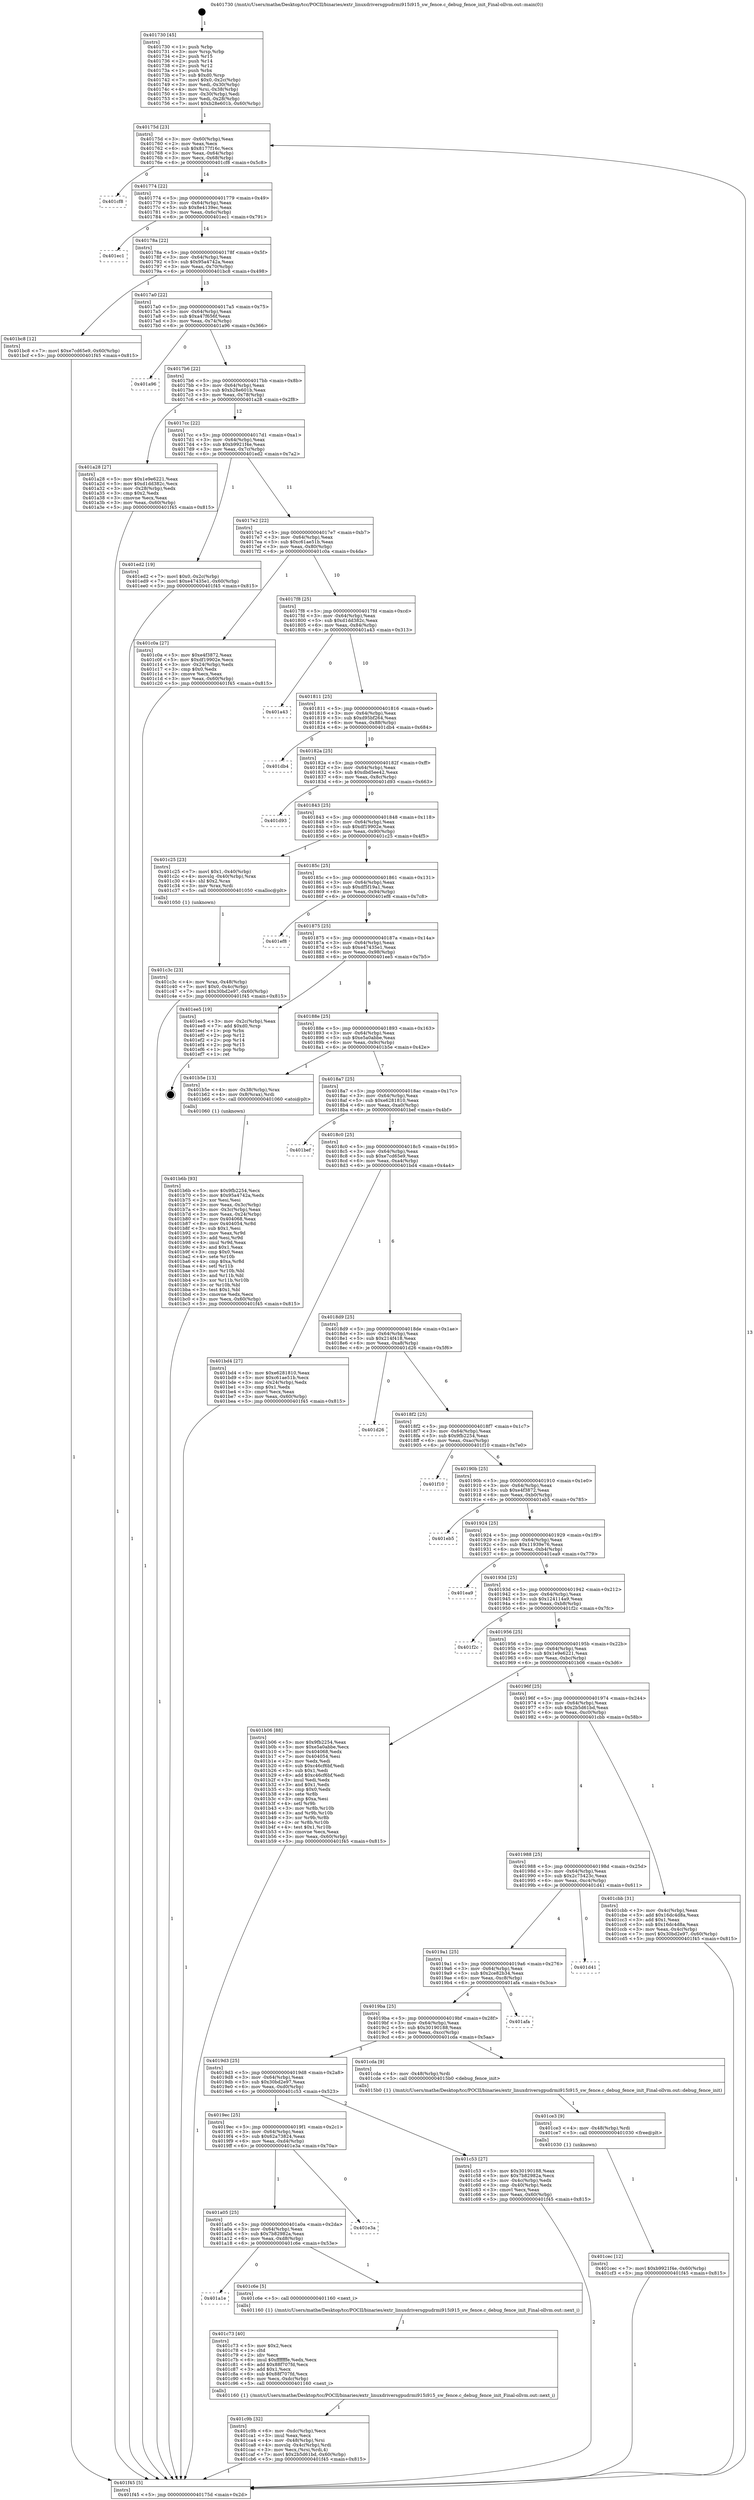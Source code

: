 digraph "0x401730" {
  label = "0x401730 (/mnt/c/Users/mathe/Desktop/tcc/POCII/binaries/extr_linuxdriversgpudrmi915i915_sw_fence.c_debug_fence_init_Final-ollvm.out::main(0))"
  labelloc = "t"
  node[shape=record]

  Entry [label="",width=0.3,height=0.3,shape=circle,fillcolor=black,style=filled]
  "0x40175d" [label="{
     0x40175d [23]\l
     | [instrs]\l
     &nbsp;&nbsp;0x40175d \<+3\>: mov -0x60(%rbp),%eax\l
     &nbsp;&nbsp;0x401760 \<+2\>: mov %eax,%ecx\l
     &nbsp;&nbsp;0x401762 \<+6\>: sub $0x8177f16c,%ecx\l
     &nbsp;&nbsp;0x401768 \<+3\>: mov %eax,-0x64(%rbp)\l
     &nbsp;&nbsp;0x40176b \<+3\>: mov %ecx,-0x68(%rbp)\l
     &nbsp;&nbsp;0x40176e \<+6\>: je 0000000000401cf8 \<main+0x5c8\>\l
  }"]
  "0x401cf8" [label="{
     0x401cf8\l
  }", style=dashed]
  "0x401774" [label="{
     0x401774 [22]\l
     | [instrs]\l
     &nbsp;&nbsp;0x401774 \<+5\>: jmp 0000000000401779 \<main+0x49\>\l
     &nbsp;&nbsp;0x401779 \<+3\>: mov -0x64(%rbp),%eax\l
     &nbsp;&nbsp;0x40177c \<+5\>: sub $0x8e4139ec,%eax\l
     &nbsp;&nbsp;0x401781 \<+3\>: mov %eax,-0x6c(%rbp)\l
     &nbsp;&nbsp;0x401784 \<+6\>: je 0000000000401ec1 \<main+0x791\>\l
  }"]
  Exit [label="",width=0.3,height=0.3,shape=circle,fillcolor=black,style=filled,peripheries=2]
  "0x401ec1" [label="{
     0x401ec1\l
  }", style=dashed]
  "0x40178a" [label="{
     0x40178a [22]\l
     | [instrs]\l
     &nbsp;&nbsp;0x40178a \<+5\>: jmp 000000000040178f \<main+0x5f\>\l
     &nbsp;&nbsp;0x40178f \<+3\>: mov -0x64(%rbp),%eax\l
     &nbsp;&nbsp;0x401792 \<+5\>: sub $0x95a4742a,%eax\l
     &nbsp;&nbsp;0x401797 \<+3\>: mov %eax,-0x70(%rbp)\l
     &nbsp;&nbsp;0x40179a \<+6\>: je 0000000000401bc8 \<main+0x498\>\l
  }"]
  "0x401cec" [label="{
     0x401cec [12]\l
     | [instrs]\l
     &nbsp;&nbsp;0x401cec \<+7\>: movl $0xb9921f4e,-0x60(%rbp)\l
     &nbsp;&nbsp;0x401cf3 \<+5\>: jmp 0000000000401f45 \<main+0x815\>\l
  }"]
  "0x401bc8" [label="{
     0x401bc8 [12]\l
     | [instrs]\l
     &nbsp;&nbsp;0x401bc8 \<+7\>: movl $0xe7cd65e9,-0x60(%rbp)\l
     &nbsp;&nbsp;0x401bcf \<+5\>: jmp 0000000000401f45 \<main+0x815\>\l
  }"]
  "0x4017a0" [label="{
     0x4017a0 [22]\l
     | [instrs]\l
     &nbsp;&nbsp;0x4017a0 \<+5\>: jmp 00000000004017a5 \<main+0x75\>\l
     &nbsp;&nbsp;0x4017a5 \<+3\>: mov -0x64(%rbp),%eax\l
     &nbsp;&nbsp;0x4017a8 \<+5\>: sub $0xa47f656f,%eax\l
     &nbsp;&nbsp;0x4017ad \<+3\>: mov %eax,-0x74(%rbp)\l
     &nbsp;&nbsp;0x4017b0 \<+6\>: je 0000000000401a96 \<main+0x366\>\l
  }"]
  "0x401ce3" [label="{
     0x401ce3 [9]\l
     | [instrs]\l
     &nbsp;&nbsp;0x401ce3 \<+4\>: mov -0x48(%rbp),%rdi\l
     &nbsp;&nbsp;0x401ce7 \<+5\>: call 0000000000401030 \<free@plt\>\l
     | [calls]\l
     &nbsp;&nbsp;0x401030 \{1\} (unknown)\l
  }"]
  "0x401a96" [label="{
     0x401a96\l
  }", style=dashed]
  "0x4017b6" [label="{
     0x4017b6 [22]\l
     | [instrs]\l
     &nbsp;&nbsp;0x4017b6 \<+5\>: jmp 00000000004017bb \<main+0x8b\>\l
     &nbsp;&nbsp;0x4017bb \<+3\>: mov -0x64(%rbp),%eax\l
     &nbsp;&nbsp;0x4017be \<+5\>: sub $0xb28e601b,%eax\l
     &nbsp;&nbsp;0x4017c3 \<+3\>: mov %eax,-0x78(%rbp)\l
     &nbsp;&nbsp;0x4017c6 \<+6\>: je 0000000000401a28 \<main+0x2f8\>\l
  }"]
  "0x401c9b" [label="{
     0x401c9b [32]\l
     | [instrs]\l
     &nbsp;&nbsp;0x401c9b \<+6\>: mov -0xdc(%rbp),%ecx\l
     &nbsp;&nbsp;0x401ca1 \<+3\>: imul %eax,%ecx\l
     &nbsp;&nbsp;0x401ca4 \<+4\>: mov -0x48(%rbp),%rsi\l
     &nbsp;&nbsp;0x401ca8 \<+4\>: movslq -0x4c(%rbp),%rdi\l
     &nbsp;&nbsp;0x401cac \<+3\>: mov %ecx,(%rsi,%rdi,4)\l
     &nbsp;&nbsp;0x401caf \<+7\>: movl $0x2b5d61bd,-0x60(%rbp)\l
     &nbsp;&nbsp;0x401cb6 \<+5\>: jmp 0000000000401f45 \<main+0x815\>\l
  }"]
  "0x401a28" [label="{
     0x401a28 [27]\l
     | [instrs]\l
     &nbsp;&nbsp;0x401a28 \<+5\>: mov $0x1e9e6221,%eax\l
     &nbsp;&nbsp;0x401a2d \<+5\>: mov $0xd1dd382c,%ecx\l
     &nbsp;&nbsp;0x401a32 \<+3\>: mov -0x28(%rbp),%edx\l
     &nbsp;&nbsp;0x401a35 \<+3\>: cmp $0x2,%edx\l
     &nbsp;&nbsp;0x401a38 \<+3\>: cmovne %ecx,%eax\l
     &nbsp;&nbsp;0x401a3b \<+3\>: mov %eax,-0x60(%rbp)\l
     &nbsp;&nbsp;0x401a3e \<+5\>: jmp 0000000000401f45 \<main+0x815\>\l
  }"]
  "0x4017cc" [label="{
     0x4017cc [22]\l
     | [instrs]\l
     &nbsp;&nbsp;0x4017cc \<+5\>: jmp 00000000004017d1 \<main+0xa1\>\l
     &nbsp;&nbsp;0x4017d1 \<+3\>: mov -0x64(%rbp),%eax\l
     &nbsp;&nbsp;0x4017d4 \<+5\>: sub $0xb9921f4e,%eax\l
     &nbsp;&nbsp;0x4017d9 \<+3\>: mov %eax,-0x7c(%rbp)\l
     &nbsp;&nbsp;0x4017dc \<+6\>: je 0000000000401ed2 \<main+0x7a2\>\l
  }"]
  "0x401f45" [label="{
     0x401f45 [5]\l
     | [instrs]\l
     &nbsp;&nbsp;0x401f45 \<+5\>: jmp 000000000040175d \<main+0x2d\>\l
  }"]
  "0x401730" [label="{
     0x401730 [45]\l
     | [instrs]\l
     &nbsp;&nbsp;0x401730 \<+1\>: push %rbp\l
     &nbsp;&nbsp;0x401731 \<+3\>: mov %rsp,%rbp\l
     &nbsp;&nbsp;0x401734 \<+2\>: push %r15\l
     &nbsp;&nbsp;0x401736 \<+2\>: push %r14\l
     &nbsp;&nbsp;0x401738 \<+2\>: push %r12\l
     &nbsp;&nbsp;0x40173a \<+1\>: push %rbx\l
     &nbsp;&nbsp;0x40173b \<+7\>: sub $0xd0,%rsp\l
     &nbsp;&nbsp;0x401742 \<+7\>: movl $0x0,-0x2c(%rbp)\l
     &nbsp;&nbsp;0x401749 \<+3\>: mov %edi,-0x30(%rbp)\l
     &nbsp;&nbsp;0x40174c \<+4\>: mov %rsi,-0x38(%rbp)\l
     &nbsp;&nbsp;0x401750 \<+3\>: mov -0x30(%rbp),%edi\l
     &nbsp;&nbsp;0x401753 \<+3\>: mov %edi,-0x28(%rbp)\l
     &nbsp;&nbsp;0x401756 \<+7\>: movl $0xb28e601b,-0x60(%rbp)\l
  }"]
  "0x401c73" [label="{
     0x401c73 [40]\l
     | [instrs]\l
     &nbsp;&nbsp;0x401c73 \<+5\>: mov $0x2,%ecx\l
     &nbsp;&nbsp;0x401c78 \<+1\>: cltd\l
     &nbsp;&nbsp;0x401c79 \<+2\>: idiv %ecx\l
     &nbsp;&nbsp;0x401c7b \<+6\>: imul $0xfffffffe,%edx,%ecx\l
     &nbsp;&nbsp;0x401c81 \<+6\>: add $0x88f707fd,%ecx\l
     &nbsp;&nbsp;0x401c87 \<+3\>: add $0x1,%ecx\l
     &nbsp;&nbsp;0x401c8a \<+6\>: sub $0x88f707fd,%ecx\l
     &nbsp;&nbsp;0x401c90 \<+6\>: mov %ecx,-0xdc(%rbp)\l
     &nbsp;&nbsp;0x401c96 \<+5\>: call 0000000000401160 \<next_i\>\l
     | [calls]\l
     &nbsp;&nbsp;0x401160 \{1\} (/mnt/c/Users/mathe/Desktop/tcc/POCII/binaries/extr_linuxdriversgpudrmi915i915_sw_fence.c_debug_fence_init_Final-ollvm.out::next_i)\l
  }"]
  "0x401ed2" [label="{
     0x401ed2 [19]\l
     | [instrs]\l
     &nbsp;&nbsp;0x401ed2 \<+7\>: movl $0x0,-0x2c(%rbp)\l
     &nbsp;&nbsp;0x401ed9 \<+7\>: movl $0xe47435e1,-0x60(%rbp)\l
     &nbsp;&nbsp;0x401ee0 \<+5\>: jmp 0000000000401f45 \<main+0x815\>\l
  }"]
  "0x4017e2" [label="{
     0x4017e2 [22]\l
     | [instrs]\l
     &nbsp;&nbsp;0x4017e2 \<+5\>: jmp 00000000004017e7 \<main+0xb7\>\l
     &nbsp;&nbsp;0x4017e7 \<+3\>: mov -0x64(%rbp),%eax\l
     &nbsp;&nbsp;0x4017ea \<+5\>: sub $0xc61ae51b,%eax\l
     &nbsp;&nbsp;0x4017ef \<+3\>: mov %eax,-0x80(%rbp)\l
     &nbsp;&nbsp;0x4017f2 \<+6\>: je 0000000000401c0a \<main+0x4da\>\l
  }"]
  "0x401a1e" [label="{
     0x401a1e\l
  }", style=dashed]
  "0x401c0a" [label="{
     0x401c0a [27]\l
     | [instrs]\l
     &nbsp;&nbsp;0x401c0a \<+5\>: mov $0xe4f3872,%eax\l
     &nbsp;&nbsp;0x401c0f \<+5\>: mov $0xdf19902e,%ecx\l
     &nbsp;&nbsp;0x401c14 \<+3\>: mov -0x24(%rbp),%edx\l
     &nbsp;&nbsp;0x401c17 \<+3\>: cmp $0x0,%edx\l
     &nbsp;&nbsp;0x401c1a \<+3\>: cmove %ecx,%eax\l
     &nbsp;&nbsp;0x401c1d \<+3\>: mov %eax,-0x60(%rbp)\l
     &nbsp;&nbsp;0x401c20 \<+5\>: jmp 0000000000401f45 \<main+0x815\>\l
  }"]
  "0x4017f8" [label="{
     0x4017f8 [25]\l
     | [instrs]\l
     &nbsp;&nbsp;0x4017f8 \<+5\>: jmp 00000000004017fd \<main+0xcd\>\l
     &nbsp;&nbsp;0x4017fd \<+3\>: mov -0x64(%rbp),%eax\l
     &nbsp;&nbsp;0x401800 \<+5\>: sub $0xd1dd382c,%eax\l
     &nbsp;&nbsp;0x401805 \<+6\>: mov %eax,-0x84(%rbp)\l
     &nbsp;&nbsp;0x40180b \<+6\>: je 0000000000401a43 \<main+0x313\>\l
  }"]
  "0x401c6e" [label="{
     0x401c6e [5]\l
     | [instrs]\l
     &nbsp;&nbsp;0x401c6e \<+5\>: call 0000000000401160 \<next_i\>\l
     | [calls]\l
     &nbsp;&nbsp;0x401160 \{1\} (/mnt/c/Users/mathe/Desktop/tcc/POCII/binaries/extr_linuxdriversgpudrmi915i915_sw_fence.c_debug_fence_init_Final-ollvm.out::next_i)\l
  }"]
  "0x401a43" [label="{
     0x401a43\l
  }", style=dashed]
  "0x401811" [label="{
     0x401811 [25]\l
     | [instrs]\l
     &nbsp;&nbsp;0x401811 \<+5\>: jmp 0000000000401816 \<main+0xe6\>\l
     &nbsp;&nbsp;0x401816 \<+3\>: mov -0x64(%rbp),%eax\l
     &nbsp;&nbsp;0x401819 \<+5\>: sub $0xd95bf264,%eax\l
     &nbsp;&nbsp;0x40181e \<+6\>: mov %eax,-0x88(%rbp)\l
     &nbsp;&nbsp;0x401824 \<+6\>: je 0000000000401db4 \<main+0x684\>\l
  }"]
  "0x401a05" [label="{
     0x401a05 [25]\l
     | [instrs]\l
     &nbsp;&nbsp;0x401a05 \<+5\>: jmp 0000000000401a0a \<main+0x2da\>\l
     &nbsp;&nbsp;0x401a0a \<+3\>: mov -0x64(%rbp),%eax\l
     &nbsp;&nbsp;0x401a0d \<+5\>: sub $0x7b82982a,%eax\l
     &nbsp;&nbsp;0x401a12 \<+6\>: mov %eax,-0xd8(%rbp)\l
     &nbsp;&nbsp;0x401a18 \<+6\>: je 0000000000401c6e \<main+0x53e\>\l
  }"]
  "0x401db4" [label="{
     0x401db4\l
  }", style=dashed]
  "0x40182a" [label="{
     0x40182a [25]\l
     | [instrs]\l
     &nbsp;&nbsp;0x40182a \<+5\>: jmp 000000000040182f \<main+0xff\>\l
     &nbsp;&nbsp;0x40182f \<+3\>: mov -0x64(%rbp),%eax\l
     &nbsp;&nbsp;0x401832 \<+5\>: sub $0xdbd5ee42,%eax\l
     &nbsp;&nbsp;0x401837 \<+6\>: mov %eax,-0x8c(%rbp)\l
     &nbsp;&nbsp;0x40183d \<+6\>: je 0000000000401d93 \<main+0x663\>\l
  }"]
  "0x401e3a" [label="{
     0x401e3a\l
  }", style=dashed]
  "0x401d93" [label="{
     0x401d93\l
  }", style=dashed]
  "0x401843" [label="{
     0x401843 [25]\l
     | [instrs]\l
     &nbsp;&nbsp;0x401843 \<+5\>: jmp 0000000000401848 \<main+0x118\>\l
     &nbsp;&nbsp;0x401848 \<+3\>: mov -0x64(%rbp),%eax\l
     &nbsp;&nbsp;0x40184b \<+5\>: sub $0xdf19902e,%eax\l
     &nbsp;&nbsp;0x401850 \<+6\>: mov %eax,-0x90(%rbp)\l
     &nbsp;&nbsp;0x401856 \<+6\>: je 0000000000401c25 \<main+0x4f5\>\l
  }"]
  "0x4019ec" [label="{
     0x4019ec [25]\l
     | [instrs]\l
     &nbsp;&nbsp;0x4019ec \<+5\>: jmp 00000000004019f1 \<main+0x2c1\>\l
     &nbsp;&nbsp;0x4019f1 \<+3\>: mov -0x64(%rbp),%eax\l
     &nbsp;&nbsp;0x4019f4 \<+5\>: sub $0x62a73824,%eax\l
     &nbsp;&nbsp;0x4019f9 \<+6\>: mov %eax,-0xd4(%rbp)\l
     &nbsp;&nbsp;0x4019ff \<+6\>: je 0000000000401e3a \<main+0x70a\>\l
  }"]
  "0x401c25" [label="{
     0x401c25 [23]\l
     | [instrs]\l
     &nbsp;&nbsp;0x401c25 \<+7\>: movl $0x1,-0x40(%rbp)\l
     &nbsp;&nbsp;0x401c2c \<+4\>: movslq -0x40(%rbp),%rax\l
     &nbsp;&nbsp;0x401c30 \<+4\>: shl $0x2,%rax\l
     &nbsp;&nbsp;0x401c34 \<+3\>: mov %rax,%rdi\l
     &nbsp;&nbsp;0x401c37 \<+5\>: call 0000000000401050 \<malloc@plt\>\l
     | [calls]\l
     &nbsp;&nbsp;0x401050 \{1\} (unknown)\l
  }"]
  "0x40185c" [label="{
     0x40185c [25]\l
     | [instrs]\l
     &nbsp;&nbsp;0x40185c \<+5\>: jmp 0000000000401861 \<main+0x131\>\l
     &nbsp;&nbsp;0x401861 \<+3\>: mov -0x64(%rbp),%eax\l
     &nbsp;&nbsp;0x401864 \<+5\>: sub $0xdf5f19a1,%eax\l
     &nbsp;&nbsp;0x401869 \<+6\>: mov %eax,-0x94(%rbp)\l
     &nbsp;&nbsp;0x40186f \<+6\>: je 0000000000401ef8 \<main+0x7c8\>\l
  }"]
  "0x401c53" [label="{
     0x401c53 [27]\l
     | [instrs]\l
     &nbsp;&nbsp;0x401c53 \<+5\>: mov $0x30190188,%eax\l
     &nbsp;&nbsp;0x401c58 \<+5\>: mov $0x7b82982a,%ecx\l
     &nbsp;&nbsp;0x401c5d \<+3\>: mov -0x4c(%rbp),%edx\l
     &nbsp;&nbsp;0x401c60 \<+3\>: cmp -0x40(%rbp),%edx\l
     &nbsp;&nbsp;0x401c63 \<+3\>: cmovl %ecx,%eax\l
     &nbsp;&nbsp;0x401c66 \<+3\>: mov %eax,-0x60(%rbp)\l
     &nbsp;&nbsp;0x401c69 \<+5\>: jmp 0000000000401f45 \<main+0x815\>\l
  }"]
  "0x401ef8" [label="{
     0x401ef8\l
  }", style=dashed]
  "0x401875" [label="{
     0x401875 [25]\l
     | [instrs]\l
     &nbsp;&nbsp;0x401875 \<+5\>: jmp 000000000040187a \<main+0x14a\>\l
     &nbsp;&nbsp;0x40187a \<+3\>: mov -0x64(%rbp),%eax\l
     &nbsp;&nbsp;0x40187d \<+5\>: sub $0xe47435e1,%eax\l
     &nbsp;&nbsp;0x401882 \<+6\>: mov %eax,-0x98(%rbp)\l
     &nbsp;&nbsp;0x401888 \<+6\>: je 0000000000401ee5 \<main+0x7b5\>\l
  }"]
  "0x4019d3" [label="{
     0x4019d3 [25]\l
     | [instrs]\l
     &nbsp;&nbsp;0x4019d3 \<+5\>: jmp 00000000004019d8 \<main+0x2a8\>\l
     &nbsp;&nbsp;0x4019d8 \<+3\>: mov -0x64(%rbp),%eax\l
     &nbsp;&nbsp;0x4019db \<+5\>: sub $0x30bd2e97,%eax\l
     &nbsp;&nbsp;0x4019e0 \<+6\>: mov %eax,-0xd0(%rbp)\l
     &nbsp;&nbsp;0x4019e6 \<+6\>: je 0000000000401c53 \<main+0x523\>\l
  }"]
  "0x401ee5" [label="{
     0x401ee5 [19]\l
     | [instrs]\l
     &nbsp;&nbsp;0x401ee5 \<+3\>: mov -0x2c(%rbp),%eax\l
     &nbsp;&nbsp;0x401ee8 \<+7\>: add $0xd0,%rsp\l
     &nbsp;&nbsp;0x401eef \<+1\>: pop %rbx\l
     &nbsp;&nbsp;0x401ef0 \<+2\>: pop %r12\l
     &nbsp;&nbsp;0x401ef2 \<+2\>: pop %r14\l
     &nbsp;&nbsp;0x401ef4 \<+2\>: pop %r15\l
     &nbsp;&nbsp;0x401ef6 \<+1\>: pop %rbp\l
     &nbsp;&nbsp;0x401ef7 \<+1\>: ret\l
  }"]
  "0x40188e" [label="{
     0x40188e [25]\l
     | [instrs]\l
     &nbsp;&nbsp;0x40188e \<+5\>: jmp 0000000000401893 \<main+0x163\>\l
     &nbsp;&nbsp;0x401893 \<+3\>: mov -0x64(%rbp),%eax\l
     &nbsp;&nbsp;0x401896 \<+5\>: sub $0xe5a0abbe,%eax\l
     &nbsp;&nbsp;0x40189b \<+6\>: mov %eax,-0x9c(%rbp)\l
     &nbsp;&nbsp;0x4018a1 \<+6\>: je 0000000000401b5e \<main+0x42e\>\l
  }"]
  "0x401cda" [label="{
     0x401cda [9]\l
     | [instrs]\l
     &nbsp;&nbsp;0x401cda \<+4\>: mov -0x48(%rbp),%rdi\l
     &nbsp;&nbsp;0x401cde \<+5\>: call 00000000004015b0 \<debug_fence_init\>\l
     | [calls]\l
     &nbsp;&nbsp;0x4015b0 \{1\} (/mnt/c/Users/mathe/Desktop/tcc/POCII/binaries/extr_linuxdriversgpudrmi915i915_sw_fence.c_debug_fence_init_Final-ollvm.out::debug_fence_init)\l
  }"]
  "0x401b5e" [label="{
     0x401b5e [13]\l
     | [instrs]\l
     &nbsp;&nbsp;0x401b5e \<+4\>: mov -0x38(%rbp),%rax\l
     &nbsp;&nbsp;0x401b62 \<+4\>: mov 0x8(%rax),%rdi\l
     &nbsp;&nbsp;0x401b66 \<+5\>: call 0000000000401060 \<atoi@plt\>\l
     | [calls]\l
     &nbsp;&nbsp;0x401060 \{1\} (unknown)\l
  }"]
  "0x4018a7" [label="{
     0x4018a7 [25]\l
     | [instrs]\l
     &nbsp;&nbsp;0x4018a7 \<+5\>: jmp 00000000004018ac \<main+0x17c\>\l
     &nbsp;&nbsp;0x4018ac \<+3\>: mov -0x64(%rbp),%eax\l
     &nbsp;&nbsp;0x4018af \<+5\>: sub $0xe6281810,%eax\l
     &nbsp;&nbsp;0x4018b4 \<+6\>: mov %eax,-0xa0(%rbp)\l
     &nbsp;&nbsp;0x4018ba \<+6\>: je 0000000000401bef \<main+0x4bf\>\l
  }"]
  "0x4019ba" [label="{
     0x4019ba [25]\l
     | [instrs]\l
     &nbsp;&nbsp;0x4019ba \<+5\>: jmp 00000000004019bf \<main+0x28f\>\l
     &nbsp;&nbsp;0x4019bf \<+3\>: mov -0x64(%rbp),%eax\l
     &nbsp;&nbsp;0x4019c2 \<+5\>: sub $0x30190188,%eax\l
     &nbsp;&nbsp;0x4019c7 \<+6\>: mov %eax,-0xcc(%rbp)\l
     &nbsp;&nbsp;0x4019cd \<+6\>: je 0000000000401cda \<main+0x5aa\>\l
  }"]
  "0x401bef" [label="{
     0x401bef\l
  }", style=dashed]
  "0x4018c0" [label="{
     0x4018c0 [25]\l
     | [instrs]\l
     &nbsp;&nbsp;0x4018c0 \<+5\>: jmp 00000000004018c5 \<main+0x195\>\l
     &nbsp;&nbsp;0x4018c5 \<+3\>: mov -0x64(%rbp),%eax\l
     &nbsp;&nbsp;0x4018c8 \<+5\>: sub $0xe7cd65e9,%eax\l
     &nbsp;&nbsp;0x4018cd \<+6\>: mov %eax,-0xa4(%rbp)\l
     &nbsp;&nbsp;0x4018d3 \<+6\>: je 0000000000401bd4 \<main+0x4a4\>\l
  }"]
  "0x401afa" [label="{
     0x401afa\l
  }", style=dashed]
  "0x401bd4" [label="{
     0x401bd4 [27]\l
     | [instrs]\l
     &nbsp;&nbsp;0x401bd4 \<+5\>: mov $0xe6281810,%eax\l
     &nbsp;&nbsp;0x401bd9 \<+5\>: mov $0xc61ae51b,%ecx\l
     &nbsp;&nbsp;0x401bde \<+3\>: mov -0x24(%rbp),%edx\l
     &nbsp;&nbsp;0x401be1 \<+3\>: cmp $0x1,%edx\l
     &nbsp;&nbsp;0x401be4 \<+3\>: cmovl %ecx,%eax\l
     &nbsp;&nbsp;0x401be7 \<+3\>: mov %eax,-0x60(%rbp)\l
     &nbsp;&nbsp;0x401bea \<+5\>: jmp 0000000000401f45 \<main+0x815\>\l
  }"]
  "0x4018d9" [label="{
     0x4018d9 [25]\l
     | [instrs]\l
     &nbsp;&nbsp;0x4018d9 \<+5\>: jmp 00000000004018de \<main+0x1ae\>\l
     &nbsp;&nbsp;0x4018de \<+3\>: mov -0x64(%rbp),%eax\l
     &nbsp;&nbsp;0x4018e1 \<+5\>: sub $0x214f418,%eax\l
     &nbsp;&nbsp;0x4018e6 \<+6\>: mov %eax,-0xa8(%rbp)\l
     &nbsp;&nbsp;0x4018ec \<+6\>: je 0000000000401d26 \<main+0x5f6\>\l
  }"]
  "0x4019a1" [label="{
     0x4019a1 [25]\l
     | [instrs]\l
     &nbsp;&nbsp;0x4019a1 \<+5\>: jmp 00000000004019a6 \<main+0x276\>\l
     &nbsp;&nbsp;0x4019a6 \<+3\>: mov -0x64(%rbp),%eax\l
     &nbsp;&nbsp;0x4019a9 \<+5\>: sub $0x2ce82b34,%eax\l
     &nbsp;&nbsp;0x4019ae \<+6\>: mov %eax,-0xc8(%rbp)\l
     &nbsp;&nbsp;0x4019b4 \<+6\>: je 0000000000401afa \<main+0x3ca\>\l
  }"]
  "0x401d26" [label="{
     0x401d26\l
  }", style=dashed]
  "0x4018f2" [label="{
     0x4018f2 [25]\l
     | [instrs]\l
     &nbsp;&nbsp;0x4018f2 \<+5\>: jmp 00000000004018f7 \<main+0x1c7\>\l
     &nbsp;&nbsp;0x4018f7 \<+3\>: mov -0x64(%rbp),%eax\l
     &nbsp;&nbsp;0x4018fa \<+5\>: sub $0x9fb2254,%eax\l
     &nbsp;&nbsp;0x4018ff \<+6\>: mov %eax,-0xac(%rbp)\l
     &nbsp;&nbsp;0x401905 \<+6\>: je 0000000000401f10 \<main+0x7e0\>\l
  }"]
  "0x401d41" [label="{
     0x401d41\l
  }", style=dashed]
  "0x401f10" [label="{
     0x401f10\l
  }", style=dashed]
  "0x40190b" [label="{
     0x40190b [25]\l
     | [instrs]\l
     &nbsp;&nbsp;0x40190b \<+5\>: jmp 0000000000401910 \<main+0x1e0\>\l
     &nbsp;&nbsp;0x401910 \<+3\>: mov -0x64(%rbp),%eax\l
     &nbsp;&nbsp;0x401913 \<+5\>: sub $0xe4f3872,%eax\l
     &nbsp;&nbsp;0x401918 \<+6\>: mov %eax,-0xb0(%rbp)\l
     &nbsp;&nbsp;0x40191e \<+6\>: je 0000000000401eb5 \<main+0x785\>\l
  }"]
  "0x401988" [label="{
     0x401988 [25]\l
     | [instrs]\l
     &nbsp;&nbsp;0x401988 \<+5\>: jmp 000000000040198d \<main+0x25d\>\l
     &nbsp;&nbsp;0x40198d \<+3\>: mov -0x64(%rbp),%eax\l
     &nbsp;&nbsp;0x401990 \<+5\>: sub $0x2c75423c,%eax\l
     &nbsp;&nbsp;0x401995 \<+6\>: mov %eax,-0xc4(%rbp)\l
     &nbsp;&nbsp;0x40199b \<+6\>: je 0000000000401d41 \<main+0x611\>\l
  }"]
  "0x401eb5" [label="{
     0x401eb5\l
  }", style=dashed]
  "0x401924" [label="{
     0x401924 [25]\l
     | [instrs]\l
     &nbsp;&nbsp;0x401924 \<+5\>: jmp 0000000000401929 \<main+0x1f9\>\l
     &nbsp;&nbsp;0x401929 \<+3\>: mov -0x64(%rbp),%eax\l
     &nbsp;&nbsp;0x40192c \<+5\>: sub $0x11939e76,%eax\l
     &nbsp;&nbsp;0x401931 \<+6\>: mov %eax,-0xb4(%rbp)\l
     &nbsp;&nbsp;0x401937 \<+6\>: je 0000000000401ea9 \<main+0x779\>\l
  }"]
  "0x401cbb" [label="{
     0x401cbb [31]\l
     | [instrs]\l
     &nbsp;&nbsp;0x401cbb \<+3\>: mov -0x4c(%rbp),%eax\l
     &nbsp;&nbsp;0x401cbe \<+5\>: add $0x16dc4d8a,%eax\l
     &nbsp;&nbsp;0x401cc3 \<+3\>: add $0x1,%eax\l
     &nbsp;&nbsp;0x401cc6 \<+5\>: sub $0x16dc4d8a,%eax\l
     &nbsp;&nbsp;0x401ccb \<+3\>: mov %eax,-0x4c(%rbp)\l
     &nbsp;&nbsp;0x401cce \<+7\>: movl $0x30bd2e97,-0x60(%rbp)\l
     &nbsp;&nbsp;0x401cd5 \<+5\>: jmp 0000000000401f45 \<main+0x815\>\l
  }"]
  "0x401ea9" [label="{
     0x401ea9\l
  }", style=dashed]
  "0x40193d" [label="{
     0x40193d [25]\l
     | [instrs]\l
     &nbsp;&nbsp;0x40193d \<+5\>: jmp 0000000000401942 \<main+0x212\>\l
     &nbsp;&nbsp;0x401942 \<+3\>: mov -0x64(%rbp),%eax\l
     &nbsp;&nbsp;0x401945 \<+5\>: sub $0x124114a9,%eax\l
     &nbsp;&nbsp;0x40194a \<+6\>: mov %eax,-0xb8(%rbp)\l
     &nbsp;&nbsp;0x401950 \<+6\>: je 0000000000401f2c \<main+0x7fc\>\l
  }"]
  "0x401c3c" [label="{
     0x401c3c [23]\l
     | [instrs]\l
     &nbsp;&nbsp;0x401c3c \<+4\>: mov %rax,-0x48(%rbp)\l
     &nbsp;&nbsp;0x401c40 \<+7\>: movl $0x0,-0x4c(%rbp)\l
     &nbsp;&nbsp;0x401c47 \<+7\>: movl $0x30bd2e97,-0x60(%rbp)\l
     &nbsp;&nbsp;0x401c4e \<+5\>: jmp 0000000000401f45 \<main+0x815\>\l
  }"]
  "0x401f2c" [label="{
     0x401f2c\l
  }", style=dashed]
  "0x401956" [label="{
     0x401956 [25]\l
     | [instrs]\l
     &nbsp;&nbsp;0x401956 \<+5\>: jmp 000000000040195b \<main+0x22b\>\l
     &nbsp;&nbsp;0x40195b \<+3\>: mov -0x64(%rbp),%eax\l
     &nbsp;&nbsp;0x40195e \<+5\>: sub $0x1e9e6221,%eax\l
     &nbsp;&nbsp;0x401963 \<+6\>: mov %eax,-0xbc(%rbp)\l
     &nbsp;&nbsp;0x401969 \<+6\>: je 0000000000401b06 \<main+0x3d6\>\l
  }"]
  "0x401b6b" [label="{
     0x401b6b [93]\l
     | [instrs]\l
     &nbsp;&nbsp;0x401b6b \<+5\>: mov $0x9fb2254,%ecx\l
     &nbsp;&nbsp;0x401b70 \<+5\>: mov $0x95a4742a,%edx\l
     &nbsp;&nbsp;0x401b75 \<+2\>: xor %esi,%esi\l
     &nbsp;&nbsp;0x401b77 \<+3\>: mov %eax,-0x3c(%rbp)\l
     &nbsp;&nbsp;0x401b7a \<+3\>: mov -0x3c(%rbp),%eax\l
     &nbsp;&nbsp;0x401b7d \<+3\>: mov %eax,-0x24(%rbp)\l
     &nbsp;&nbsp;0x401b80 \<+7\>: mov 0x404068,%eax\l
     &nbsp;&nbsp;0x401b87 \<+8\>: mov 0x404054,%r8d\l
     &nbsp;&nbsp;0x401b8f \<+3\>: sub $0x1,%esi\l
     &nbsp;&nbsp;0x401b92 \<+3\>: mov %eax,%r9d\l
     &nbsp;&nbsp;0x401b95 \<+3\>: add %esi,%r9d\l
     &nbsp;&nbsp;0x401b98 \<+4\>: imul %r9d,%eax\l
     &nbsp;&nbsp;0x401b9c \<+3\>: and $0x1,%eax\l
     &nbsp;&nbsp;0x401b9f \<+3\>: cmp $0x0,%eax\l
     &nbsp;&nbsp;0x401ba2 \<+4\>: sete %r10b\l
     &nbsp;&nbsp;0x401ba6 \<+4\>: cmp $0xa,%r8d\l
     &nbsp;&nbsp;0x401baa \<+4\>: setl %r11b\l
     &nbsp;&nbsp;0x401bae \<+3\>: mov %r10b,%bl\l
     &nbsp;&nbsp;0x401bb1 \<+3\>: and %r11b,%bl\l
     &nbsp;&nbsp;0x401bb4 \<+3\>: xor %r11b,%r10b\l
     &nbsp;&nbsp;0x401bb7 \<+3\>: or %r10b,%bl\l
     &nbsp;&nbsp;0x401bba \<+3\>: test $0x1,%bl\l
     &nbsp;&nbsp;0x401bbd \<+3\>: cmovne %edx,%ecx\l
     &nbsp;&nbsp;0x401bc0 \<+3\>: mov %ecx,-0x60(%rbp)\l
     &nbsp;&nbsp;0x401bc3 \<+5\>: jmp 0000000000401f45 \<main+0x815\>\l
  }"]
  "0x401b06" [label="{
     0x401b06 [88]\l
     | [instrs]\l
     &nbsp;&nbsp;0x401b06 \<+5\>: mov $0x9fb2254,%eax\l
     &nbsp;&nbsp;0x401b0b \<+5\>: mov $0xe5a0abbe,%ecx\l
     &nbsp;&nbsp;0x401b10 \<+7\>: mov 0x404068,%edx\l
     &nbsp;&nbsp;0x401b17 \<+7\>: mov 0x404054,%esi\l
     &nbsp;&nbsp;0x401b1e \<+2\>: mov %edx,%edi\l
     &nbsp;&nbsp;0x401b20 \<+6\>: sub $0xc46cf6bf,%edi\l
     &nbsp;&nbsp;0x401b26 \<+3\>: sub $0x1,%edi\l
     &nbsp;&nbsp;0x401b29 \<+6\>: add $0xc46cf6bf,%edi\l
     &nbsp;&nbsp;0x401b2f \<+3\>: imul %edi,%edx\l
     &nbsp;&nbsp;0x401b32 \<+3\>: and $0x1,%edx\l
     &nbsp;&nbsp;0x401b35 \<+3\>: cmp $0x0,%edx\l
     &nbsp;&nbsp;0x401b38 \<+4\>: sete %r8b\l
     &nbsp;&nbsp;0x401b3c \<+3\>: cmp $0xa,%esi\l
     &nbsp;&nbsp;0x401b3f \<+4\>: setl %r9b\l
     &nbsp;&nbsp;0x401b43 \<+3\>: mov %r8b,%r10b\l
     &nbsp;&nbsp;0x401b46 \<+3\>: and %r9b,%r10b\l
     &nbsp;&nbsp;0x401b49 \<+3\>: xor %r9b,%r8b\l
     &nbsp;&nbsp;0x401b4c \<+3\>: or %r8b,%r10b\l
     &nbsp;&nbsp;0x401b4f \<+4\>: test $0x1,%r10b\l
     &nbsp;&nbsp;0x401b53 \<+3\>: cmovne %ecx,%eax\l
     &nbsp;&nbsp;0x401b56 \<+3\>: mov %eax,-0x60(%rbp)\l
     &nbsp;&nbsp;0x401b59 \<+5\>: jmp 0000000000401f45 \<main+0x815\>\l
  }"]
  "0x40196f" [label="{
     0x40196f [25]\l
     | [instrs]\l
     &nbsp;&nbsp;0x40196f \<+5\>: jmp 0000000000401974 \<main+0x244\>\l
     &nbsp;&nbsp;0x401974 \<+3\>: mov -0x64(%rbp),%eax\l
     &nbsp;&nbsp;0x401977 \<+5\>: sub $0x2b5d61bd,%eax\l
     &nbsp;&nbsp;0x40197c \<+6\>: mov %eax,-0xc0(%rbp)\l
     &nbsp;&nbsp;0x401982 \<+6\>: je 0000000000401cbb \<main+0x58b\>\l
  }"]
  Entry -> "0x401730" [label=" 1"]
  "0x40175d" -> "0x401cf8" [label=" 0"]
  "0x40175d" -> "0x401774" [label=" 14"]
  "0x401ee5" -> Exit [label=" 1"]
  "0x401774" -> "0x401ec1" [label=" 0"]
  "0x401774" -> "0x40178a" [label=" 14"]
  "0x401ed2" -> "0x401f45" [label=" 1"]
  "0x40178a" -> "0x401bc8" [label=" 1"]
  "0x40178a" -> "0x4017a0" [label=" 13"]
  "0x401cec" -> "0x401f45" [label=" 1"]
  "0x4017a0" -> "0x401a96" [label=" 0"]
  "0x4017a0" -> "0x4017b6" [label=" 13"]
  "0x401ce3" -> "0x401cec" [label=" 1"]
  "0x4017b6" -> "0x401a28" [label=" 1"]
  "0x4017b6" -> "0x4017cc" [label=" 12"]
  "0x401a28" -> "0x401f45" [label=" 1"]
  "0x401730" -> "0x40175d" [label=" 1"]
  "0x401f45" -> "0x40175d" [label=" 13"]
  "0x401cda" -> "0x401ce3" [label=" 1"]
  "0x4017cc" -> "0x401ed2" [label=" 1"]
  "0x4017cc" -> "0x4017e2" [label=" 11"]
  "0x401cbb" -> "0x401f45" [label=" 1"]
  "0x4017e2" -> "0x401c0a" [label=" 1"]
  "0x4017e2" -> "0x4017f8" [label=" 10"]
  "0x401c9b" -> "0x401f45" [label=" 1"]
  "0x4017f8" -> "0x401a43" [label=" 0"]
  "0x4017f8" -> "0x401811" [label=" 10"]
  "0x401c73" -> "0x401c9b" [label=" 1"]
  "0x401811" -> "0x401db4" [label=" 0"]
  "0x401811" -> "0x40182a" [label=" 10"]
  "0x401a05" -> "0x401a1e" [label=" 0"]
  "0x40182a" -> "0x401d93" [label=" 0"]
  "0x40182a" -> "0x401843" [label=" 10"]
  "0x401a05" -> "0x401c6e" [label=" 1"]
  "0x401843" -> "0x401c25" [label=" 1"]
  "0x401843" -> "0x40185c" [label=" 9"]
  "0x4019ec" -> "0x401a05" [label=" 1"]
  "0x40185c" -> "0x401ef8" [label=" 0"]
  "0x40185c" -> "0x401875" [label=" 9"]
  "0x4019ec" -> "0x401e3a" [label=" 0"]
  "0x401875" -> "0x401ee5" [label=" 1"]
  "0x401875" -> "0x40188e" [label=" 8"]
  "0x401c53" -> "0x401f45" [label=" 2"]
  "0x40188e" -> "0x401b5e" [label=" 1"]
  "0x40188e" -> "0x4018a7" [label=" 7"]
  "0x4019d3" -> "0x4019ec" [label=" 1"]
  "0x4018a7" -> "0x401bef" [label=" 0"]
  "0x4018a7" -> "0x4018c0" [label=" 7"]
  "0x401c6e" -> "0x401c73" [label=" 1"]
  "0x4018c0" -> "0x401bd4" [label=" 1"]
  "0x4018c0" -> "0x4018d9" [label=" 6"]
  "0x4019ba" -> "0x4019d3" [label=" 3"]
  "0x4018d9" -> "0x401d26" [label=" 0"]
  "0x4018d9" -> "0x4018f2" [label=" 6"]
  "0x4019d3" -> "0x401c53" [label=" 2"]
  "0x4018f2" -> "0x401f10" [label=" 0"]
  "0x4018f2" -> "0x40190b" [label=" 6"]
  "0x4019a1" -> "0x4019ba" [label=" 4"]
  "0x40190b" -> "0x401eb5" [label=" 0"]
  "0x40190b" -> "0x401924" [label=" 6"]
  "0x4019ba" -> "0x401cda" [label=" 1"]
  "0x401924" -> "0x401ea9" [label=" 0"]
  "0x401924" -> "0x40193d" [label=" 6"]
  "0x401988" -> "0x4019a1" [label=" 4"]
  "0x40193d" -> "0x401f2c" [label=" 0"]
  "0x40193d" -> "0x401956" [label=" 6"]
  "0x4019a1" -> "0x401afa" [label=" 0"]
  "0x401956" -> "0x401b06" [label=" 1"]
  "0x401956" -> "0x40196f" [label=" 5"]
  "0x401b06" -> "0x401f45" [label=" 1"]
  "0x401b5e" -> "0x401b6b" [label=" 1"]
  "0x401b6b" -> "0x401f45" [label=" 1"]
  "0x401bc8" -> "0x401f45" [label=" 1"]
  "0x401bd4" -> "0x401f45" [label=" 1"]
  "0x401c0a" -> "0x401f45" [label=" 1"]
  "0x401c25" -> "0x401c3c" [label=" 1"]
  "0x401c3c" -> "0x401f45" [label=" 1"]
  "0x401988" -> "0x401d41" [label=" 0"]
  "0x40196f" -> "0x401cbb" [label=" 1"]
  "0x40196f" -> "0x401988" [label=" 4"]
}
